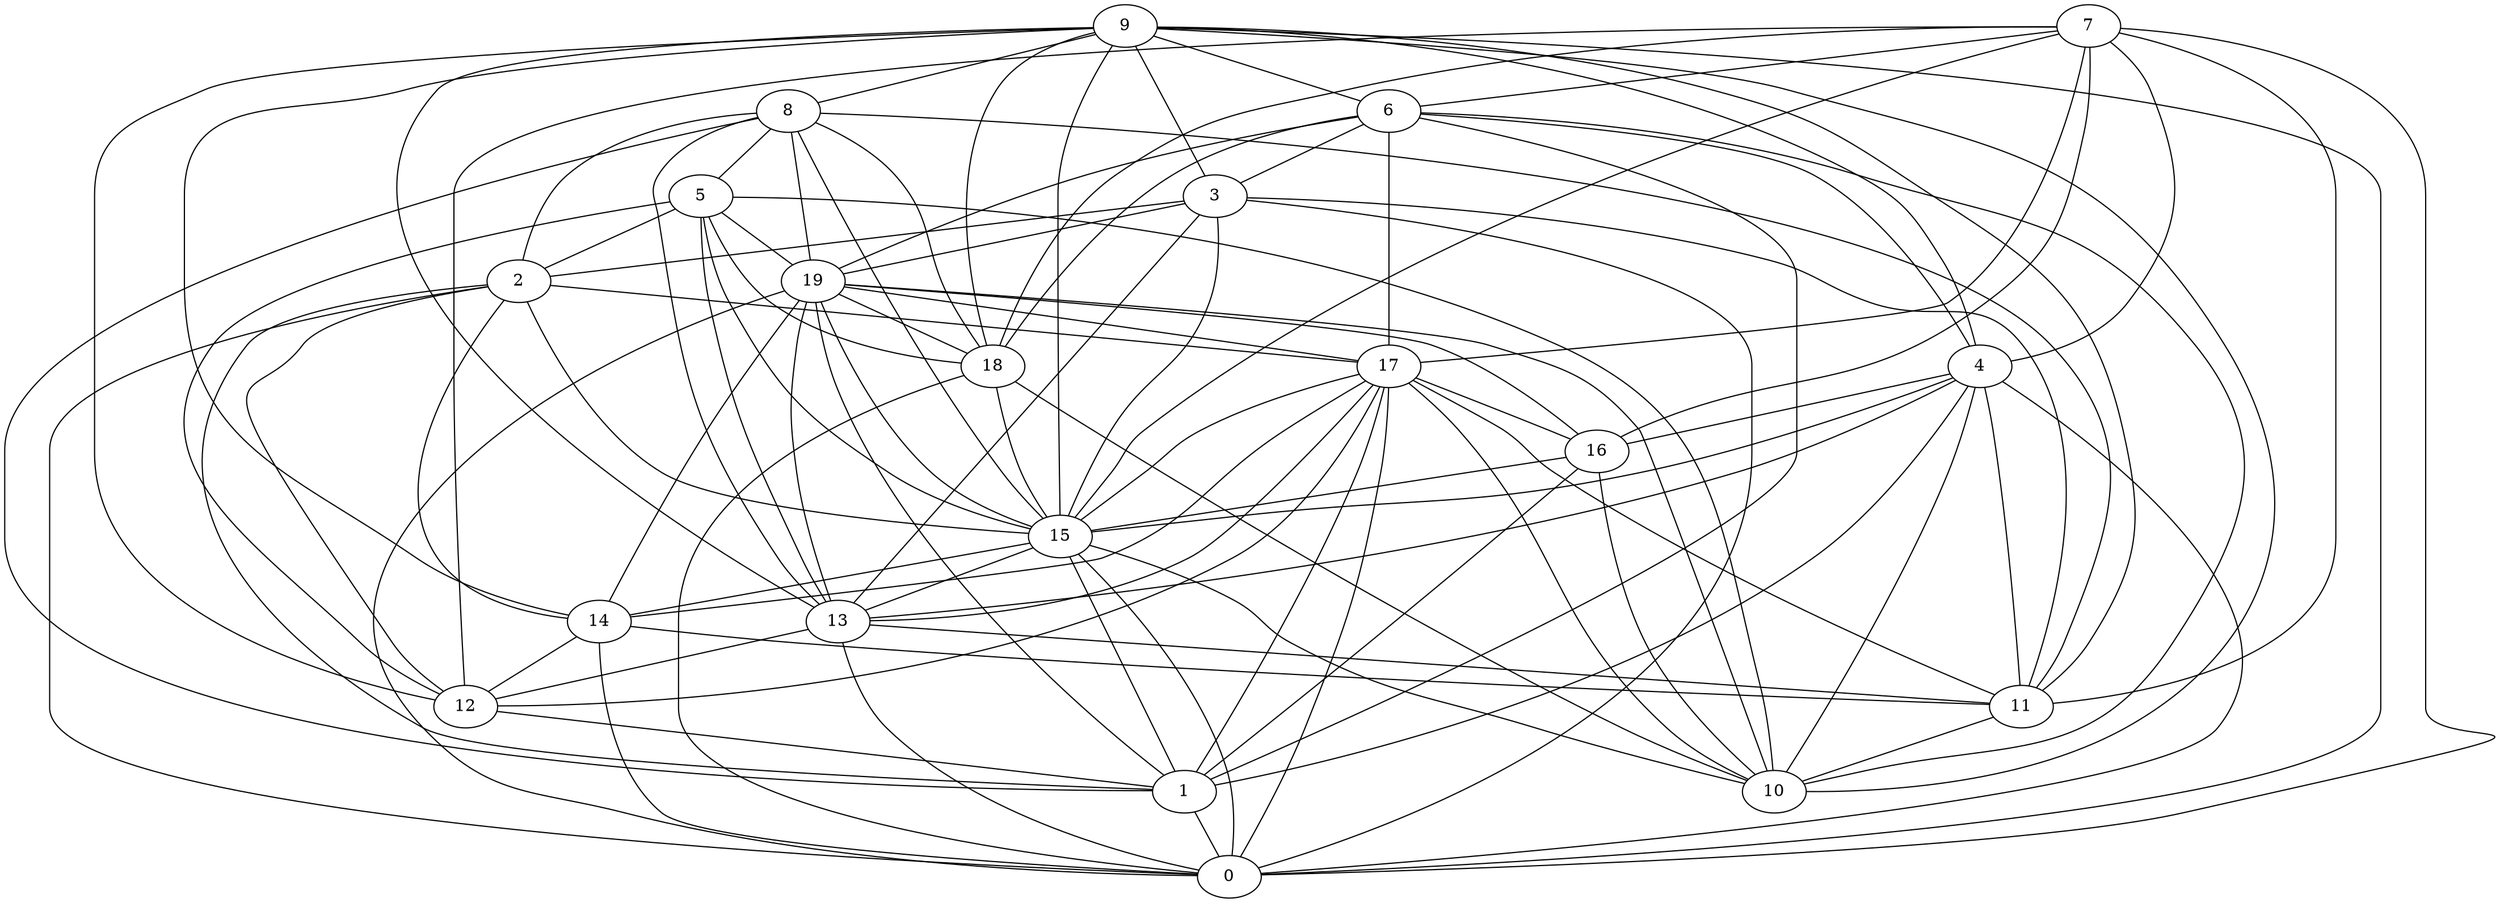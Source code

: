 digraph GG_graph {

subgraph G_graph {
edge [color = black]
"12" -> "1" [dir = none]
"2" -> "15" [dir = none]
"5" -> "15" [dir = none]
"5" -> "18" [dir = none]
"5" -> "13" [dir = none]
"5" -> "12" [dir = none]
"5" -> "2" [dir = none]
"4" -> "15" [dir = none]
"13" -> "11" [dir = none]
"13" -> "0" [dir = none]
"15" -> "14" [dir = none]
"15" -> "1" [dir = none]
"15" -> "13" [dir = none]
"15" -> "0" [dir = none]
"15" -> "10" [dir = none]
"16" -> "15" [dir = none]
"3" -> "13" [dir = none]
"3" -> "15" [dir = none]
"3" -> "2" [dir = none]
"3" -> "19" [dir = none]
"3" -> "11" [dir = none]
"1" -> "0" [dir = none]
"9" -> "18" [dir = none]
"9" -> "3" [dir = none]
"9" -> "0" [dir = none]
"9" -> "10" [dir = none]
"9" -> "13" [dir = none]
"9" -> "11" [dir = none]
"17" -> "1" [dir = none]
"17" -> "16" [dir = none]
"17" -> "12" [dir = none]
"17" -> "15" [dir = none]
"7" -> "18" [dir = none]
"7" -> "0" [dir = none]
"7" -> "15" [dir = none]
"7" -> "12" [dir = none]
"7" -> "6" [dir = none]
"7" -> "16" [dir = none]
"7" -> "4" [dir = none]
"7" -> "17" [dir = none]
"6" -> "4" [dir = none]
"6" -> "19" [dir = none]
"6" -> "17" [dir = none]
"19" -> "13" [dir = none]
"19" -> "10" [dir = none]
"19" -> "15" [dir = none]
"19" -> "18" [dir = none]
"19" -> "1" [dir = none]
"19" -> "14" [dir = none]
"14" -> "11" [dir = none]
"14" -> "12" [dir = none]
"8" -> "5" [dir = none]
"8" -> "18" [dir = none]
"8" -> "13" [dir = none]
"8" -> "11" [dir = none]
"18" -> "0" [dir = none]
"18" -> "10" [dir = none]
"19" -> "16" [dir = none]
"9" -> "8" [dir = none]
"9" -> "14" [dir = none]
"13" -> "12" [dir = none]
"4" -> "1" [dir = none]
"9" -> "15" [dir = none]
"2" -> "17" [dir = none]
"16" -> "10" [dir = none]
"9" -> "6" [dir = none]
"5" -> "19" [dir = none]
"4" -> "0" [dir = none]
"2" -> "14" [dir = none]
"11" -> "10" [dir = none]
"4" -> "10" [dir = none]
"8" -> "1" [dir = none]
"4" -> "16" [dir = none]
"17" -> "11" [dir = none]
"8" -> "2" [dir = none]
"4" -> "13" [dir = none]
"5" -> "10" [dir = none]
"17" -> "0" [dir = none]
"6" -> "18" [dir = none]
"6" -> "3" [dir = none]
"9" -> "12" [dir = none]
"8" -> "19" [dir = none]
"2" -> "1" [dir = none]
"6" -> "10" [dir = none]
"6" -> "1" [dir = none]
"4" -> "11" [dir = none]
"2" -> "0" [dir = none]
"3" -> "0" [dir = none]
"7" -> "11" [dir = none]
"16" -> "1" [dir = none]
"19" -> "0" [dir = none]
"2" -> "12" [dir = none]
"17" -> "13" [dir = none]
"17" -> "10" [dir = none]
"17" -> "14" [dir = none]
"18" -> "15" [dir = none]
"9" -> "4" [dir = none]
"19" -> "17" [dir = none]
"14" -> "0" [dir = none]
"8" -> "15" [dir = none]
}

}
